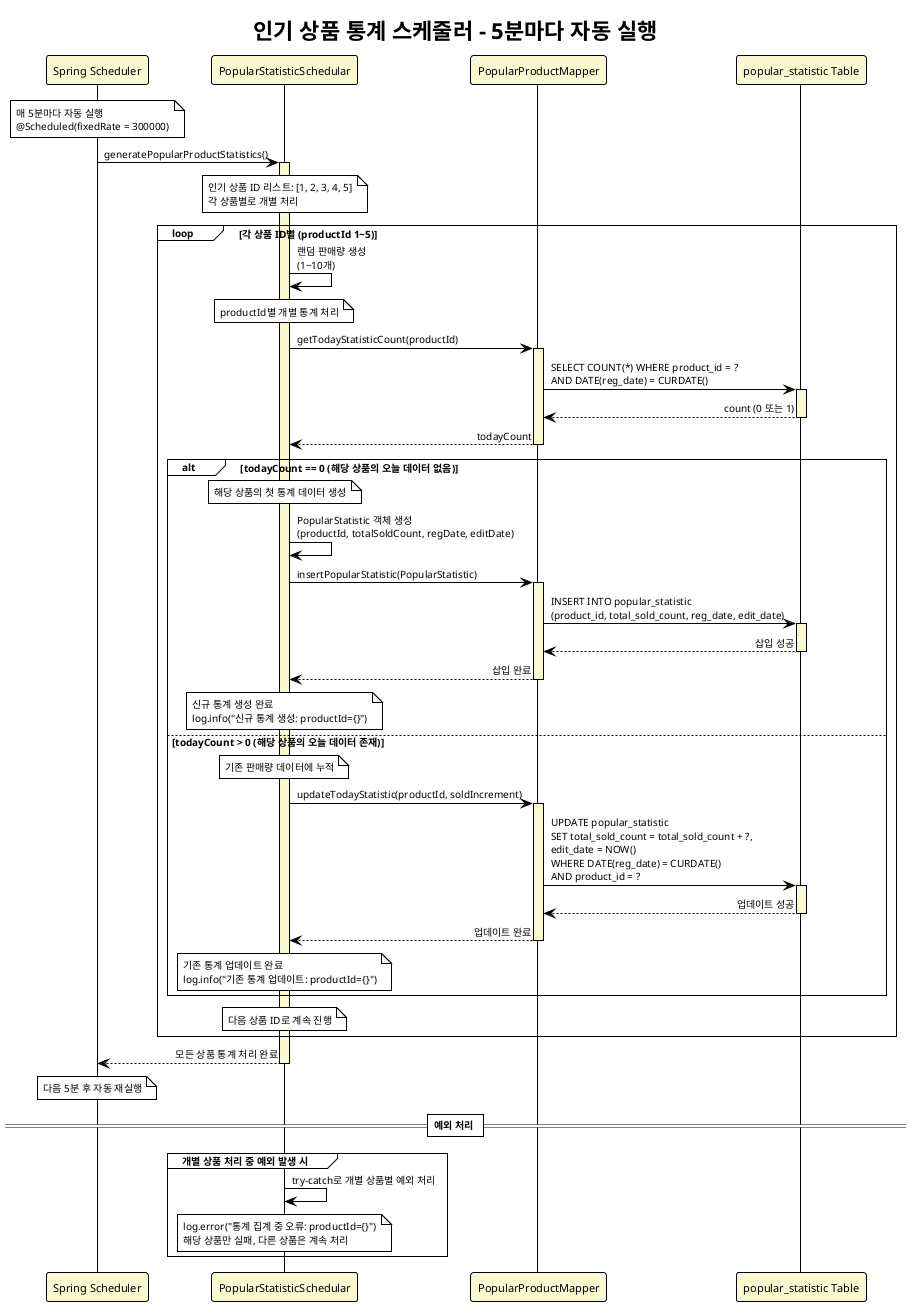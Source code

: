 @startuml PopularStatisticScheduler
!define DPI 300
!theme plain
skinparam defaultFontName "맑은 고딕"
skinparam defaultFontSize 10
skinparam sequence {
    ArrowColor Black
    ActorBorderColor Black
    LifeLineBorderColor Black
    LifeLineBackgroundColor LightGoldenRodYellow
    ParticipantBorderColor Black
    ParticipantBackgroundColor LightGoldenRodYellow
    ParticipantFontName "맑은 고딕"
    ParticipantFontSize 11
    ActorFontName "맑은 고딕"
    ActorFontSize 11
    MessageAlign direction
    NoteFontName "맑은 고딕"
    NoteFontSize 10
}

title 인기 상품 통계 스케줄러 - 5분마다 자동 실행

participant "Spring Scheduler" as scheduler
participant "PopularStatisticSchedular" as controller
participant "PopularProductMapper" as mapper
participant "popular_statistic Table" as db

note over scheduler
    매 5분마다 자동 실행
    @Scheduled(fixedRate = 300000)
end note

scheduler -> controller : generatePopularProductStatistics()
activate controller

note over controller
    인기 상품 ID 리스트: [1, 2, 3, 4, 5]
    각 상품별로 개별 처리
end note

loop 각 상품 ID별 (productId 1~5)
    
    controller -> controller : 랜덤 판매량 생성\n(1~10개)
    
    note over controller
        productId별 개별 통계 처리
    end note
    
    controller -> mapper : getTodayStatisticCount(productId)
    activate mapper
    mapper -> db : SELECT COUNT(*) WHERE product_id = ?\nAND DATE(reg_date) = CURDATE()
    activate db
    db --> mapper : count (0 또는 1)
    deactivate db
    mapper --> controller : todayCount
    deactivate mapper

    alt todayCount == 0 (해당 상품의 오늘 데이터 없음)
        note over controller
            해당 상품의 첫 통계 데이터 생성
        end note
        
        controller -> controller : PopularStatistic 객체 생성\n(productId, totalSoldCount, regDate, editDate)
        
        controller -> mapper : insertPopularStatistic(PopularStatistic)
        activate mapper
        mapper -> db : INSERT INTO popular_statistic\n(product_id, total_sold_count, reg_date, edit_date)
        activate db
        db --> mapper : 삽입 성공
        deactivate db
        mapper --> controller : 삽입 완료
        deactivate mapper
        
        note over controller
            신규 통계 생성 완료
            log.info("신규 통계 생성: productId={}")
        end note

    else todayCount > 0 (해당 상품의 오늘 데이터 존재)
        note over controller
            기존 판매량 데이터에 누적
        end note
          controller -> mapper : updateTodayStatistic(productId, soldIncrement)
        activate mapper
        mapper -> db : UPDATE popular_statistic\nSET total_sold_count = total_sold_count + ?,\nedit_date = NOW()\nWHERE DATE(reg_date) = CURDATE()\nAND product_id = ?
        activate db
        db --> mapper : 업데이트 성공
        deactivate db
        mapper --> controller : 업데이트 완료
        deactivate mapper
        
        note over controller
            기존 통계 업데이트 완료
            log.info("기존 통계 업데이트: productId={}")
        end note
    end
    
    note over controller
        다음 상품 ID로 계속 진행
    end note
    
end

controller --> scheduler : 모든 상품 통계 처리 완료
deactivate controller

note over scheduler
    다음 5분 후 자동 재실행
end note

== 예외 처리 ==

group 개별 상품 처리 중 예외 발생 시
    controller -> controller : try-catch로 개별 상품별 예외 처리
    note over controller
        log.error("통계 집계 중 오류: productId={}")
        해당 상품만 실패, 다른 상품은 계속 처리
    end note
end

@enduml
